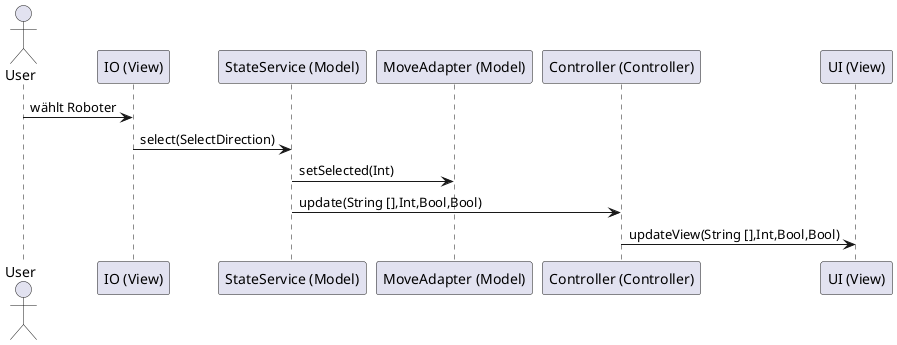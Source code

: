 @startuml
actor User

participant "IO (View)" as IO
participant "StateService (Model)" as StS
participant "MoveAdapter (Model)" as MA
participant "Controller (Controller)" as Ctrl
participant "UI (View)" as UI


User -> IO: wählt Roboter
IO -> StS: select(SelectDirection)
StS -> MA: setSelected(Int)
StS -> Ctrl: update(String [],Int,Bool,Bool)
Ctrl -> UI: updateView(String [],Int,Bool,Bool)
@enduml